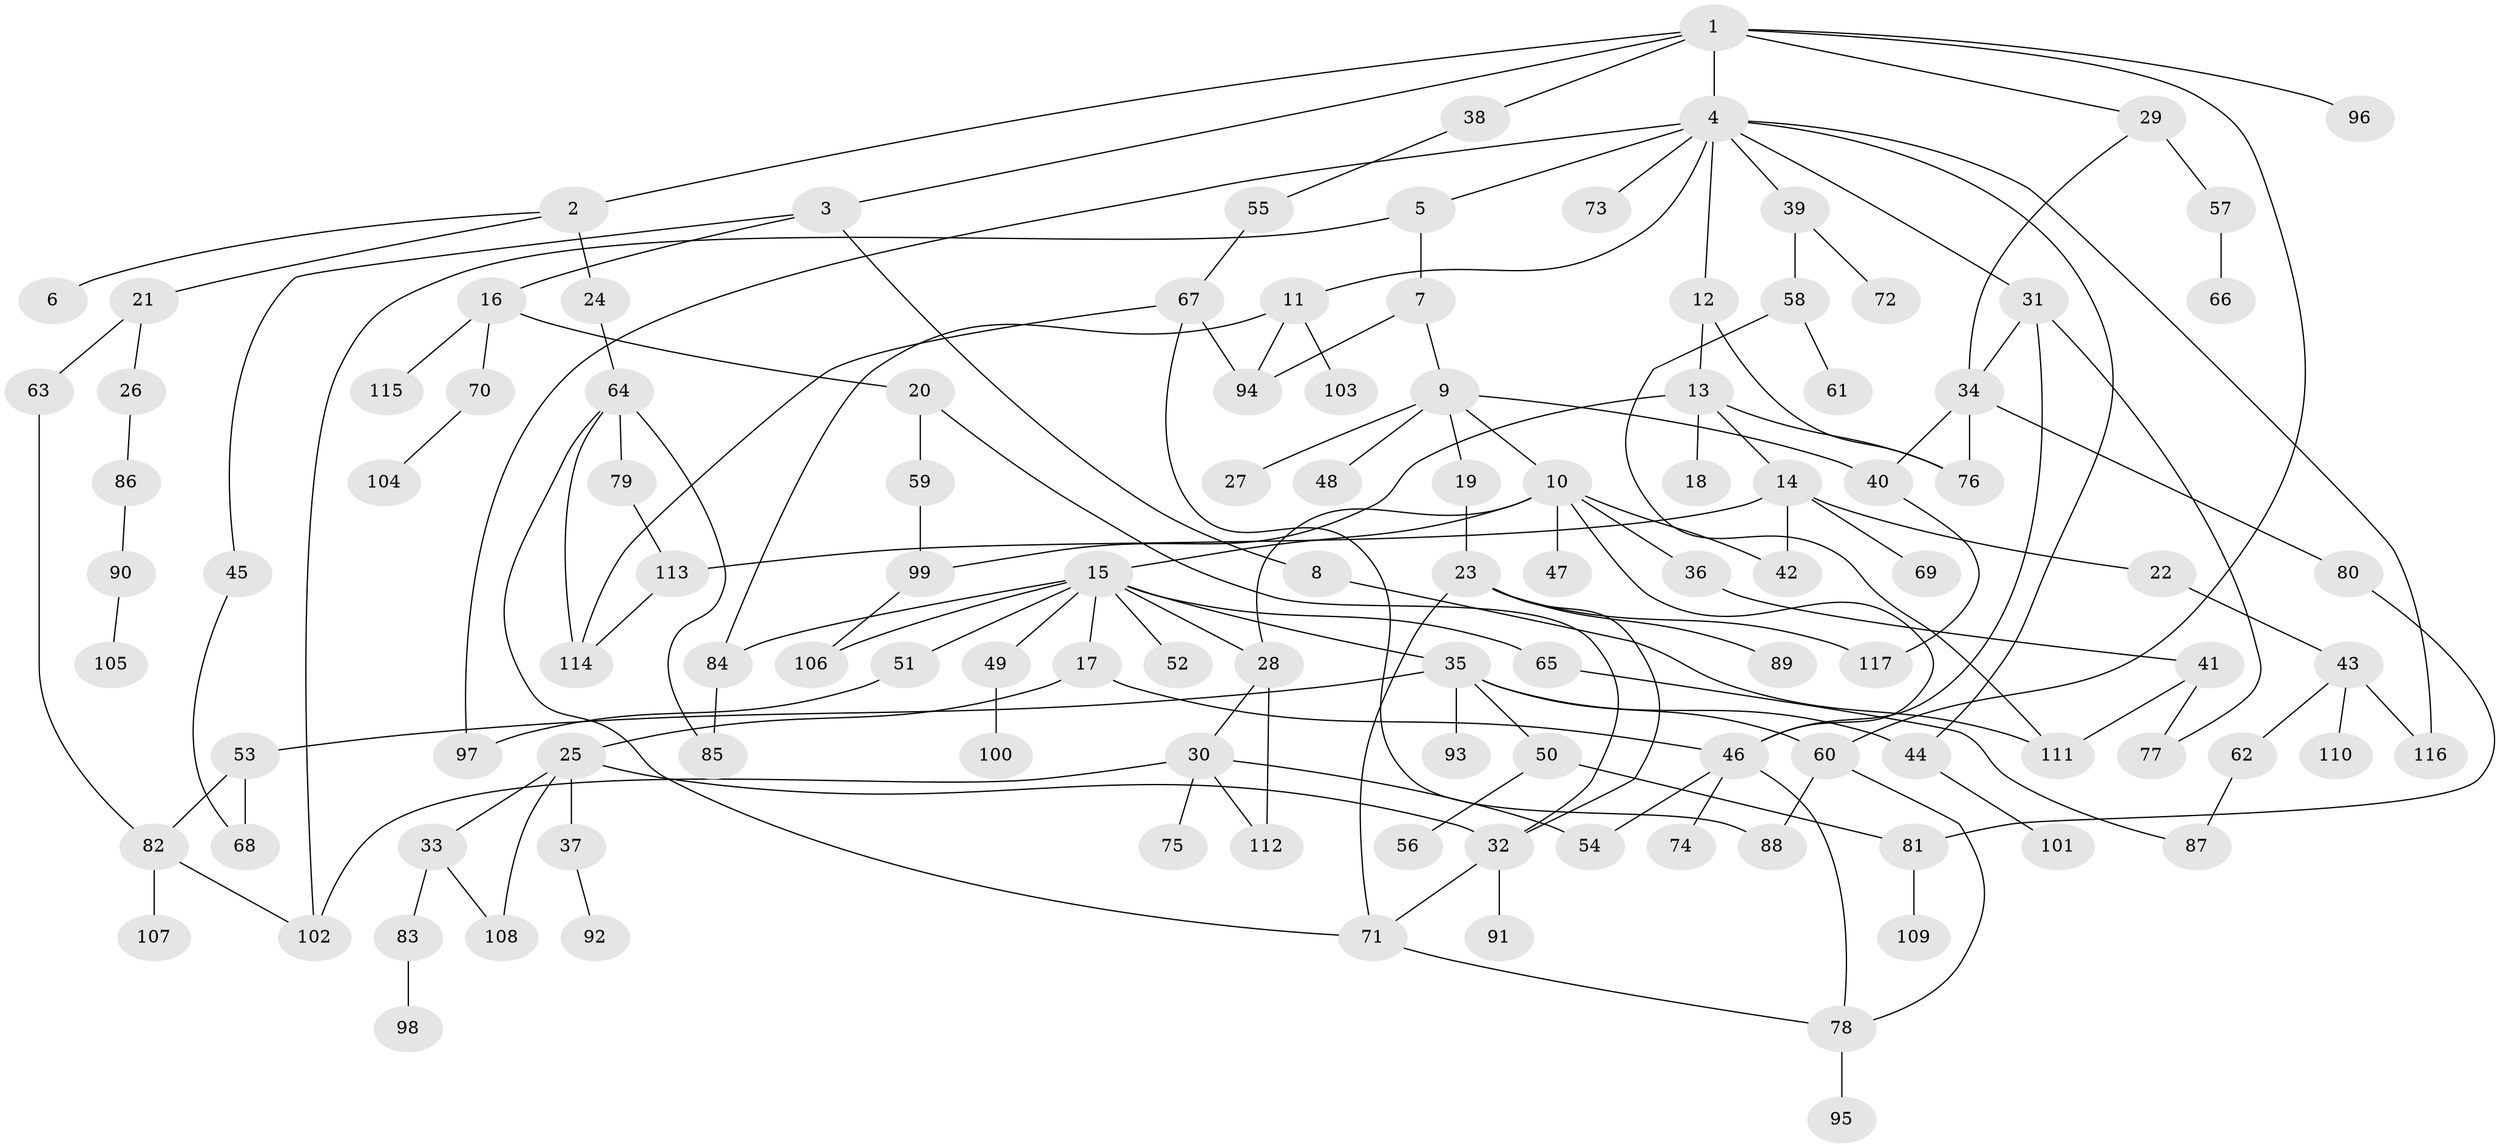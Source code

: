 // coarse degree distribution, {6: 0.10256410256410256, 3: 0.19230769230769232, 4: 0.11538461538461539, 11: 0.02564102564102564, 7: 0.02564102564102564, 5: 0.02564102564102564, 1: 0.2692307692307692, 2: 0.24358974358974358}
// Generated by graph-tools (version 1.1) at 2025/41/03/06/25 10:41:26]
// undirected, 117 vertices, 157 edges
graph export_dot {
graph [start="1"]
  node [color=gray90,style=filled];
  1;
  2;
  3;
  4;
  5;
  6;
  7;
  8;
  9;
  10;
  11;
  12;
  13;
  14;
  15;
  16;
  17;
  18;
  19;
  20;
  21;
  22;
  23;
  24;
  25;
  26;
  27;
  28;
  29;
  30;
  31;
  32;
  33;
  34;
  35;
  36;
  37;
  38;
  39;
  40;
  41;
  42;
  43;
  44;
  45;
  46;
  47;
  48;
  49;
  50;
  51;
  52;
  53;
  54;
  55;
  56;
  57;
  58;
  59;
  60;
  61;
  62;
  63;
  64;
  65;
  66;
  67;
  68;
  69;
  70;
  71;
  72;
  73;
  74;
  75;
  76;
  77;
  78;
  79;
  80;
  81;
  82;
  83;
  84;
  85;
  86;
  87;
  88;
  89;
  90;
  91;
  92;
  93;
  94;
  95;
  96;
  97;
  98;
  99;
  100;
  101;
  102;
  103;
  104;
  105;
  106;
  107;
  108;
  109;
  110;
  111;
  112;
  113;
  114;
  115;
  116;
  117;
  1 -- 2;
  1 -- 3;
  1 -- 4;
  1 -- 29;
  1 -- 38;
  1 -- 60;
  1 -- 96;
  2 -- 6;
  2 -- 21;
  2 -- 24;
  3 -- 8;
  3 -- 16;
  3 -- 45;
  4 -- 5;
  4 -- 11;
  4 -- 12;
  4 -- 31;
  4 -- 39;
  4 -- 44;
  4 -- 73;
  4 -- 97;
  4 -- 116;
  5 -- 7;
  5 -- 102;
  7 -- 9;
  7 -- 94;
  8 -- 111;
  9 -- 10;
  9 -- 19;
  9 -- 27;
  9 -- 48;
  9 -- 40;
  10 -- 15;
  10 -- 36;
  10 -- 47;
  10 -- 42;
  10 -- 28;
  10 -- 46;
  11 -- 84;
  11 -- 103;
  11 -- 94;
  12 -- 13;
  12 -- 76;
  13 -- 14;
  13 -- 18;
  13 -- 76;
  13 -- 99;
  14 -- 22;
  14 -- 42;
  14 -- 69;
  14 -- 113;
  15 -- 17;
  15 -- 28;
  15 -- 35;
  15 -- 49;
  15 -- 51;
  15 -- 52;
  15 -- 65;
  15 -- 84;
  15 -- 106;
  16 -- 20;
  16 -- 70;
  16 -- 115;
  17 -- 25;
  17 -- 46;
  19 -- 23;
  20 -- 59;
  20 -- 32;
  21 -- 26;
  21 -- 63;
  22 -- 43;
  23 -- 32;
  23 -- 71;
  23 -- 89;
  23 -- 117;
  24 -- 64;
  25 -- 33;
  25 -- 37;
  25 -- 108;
  25 -- 32;
  26 -- 86;
  28 -- 30;
  28 -- 112;
  29 -- 57;
  29 -- 34;
  30 -- 75;
  30 -- 112;
  30 -- 102;
  30 -- 54;
  31 -- 34;
  31 -- 77;
  31 -- 46;
  32 -- 91;
  32 -- 71;
  33 -- 83;
  33 -- 108;
  34 -- 40;
  34 -- 80;
  34 -- 76;
  35 -- 50;
  35 -- 53;
  35 -- 93;
  35 -- 44;
  35 -- 60;
  36 -- 41;
  37 -- 92;
  38 -- 55;
  39 -- 58;
  39 -- 72;
  40 -- 117;
  41 -- 77;
  41 -- 111;
  43 -- 62;
  43 -- 110;
  43 -- 116;
  44 -- 101;
  45 -- 68;
  46 -- 54;
  46 -- 74;
  46 -- 78;
  49 -- 100;
  50 -- 56;
  50 -- 81;
  51 -- 97;
  53 -- 82;
  53 -- 68;
  55 -- 67;
  57 -- 66;
  58 -- 61;
  58 -- 111;
  59 -- 99;
  60 -- 78;
  60 -- 88;
  62 -- 87;
  63 -- 82;
  64 -- 79;
  64 -- 85;
  64 -- 71;
  64 -- 114;
  65 -- 87;
  67 -- 88;
  67 -- 94;
  67 -- 114;
  70 -- 104;
  71 -- 78;
  78 -- 95;
  79 -- 113;
  80 -- 81;
  81 -- 109;
  82 -- 107;
  82 -- 102;
  83 -- 98;
  84 -- 85;
  86 -- 90;
  90 -- 105;
  99 -- 106;
  113 -- 114;
}
